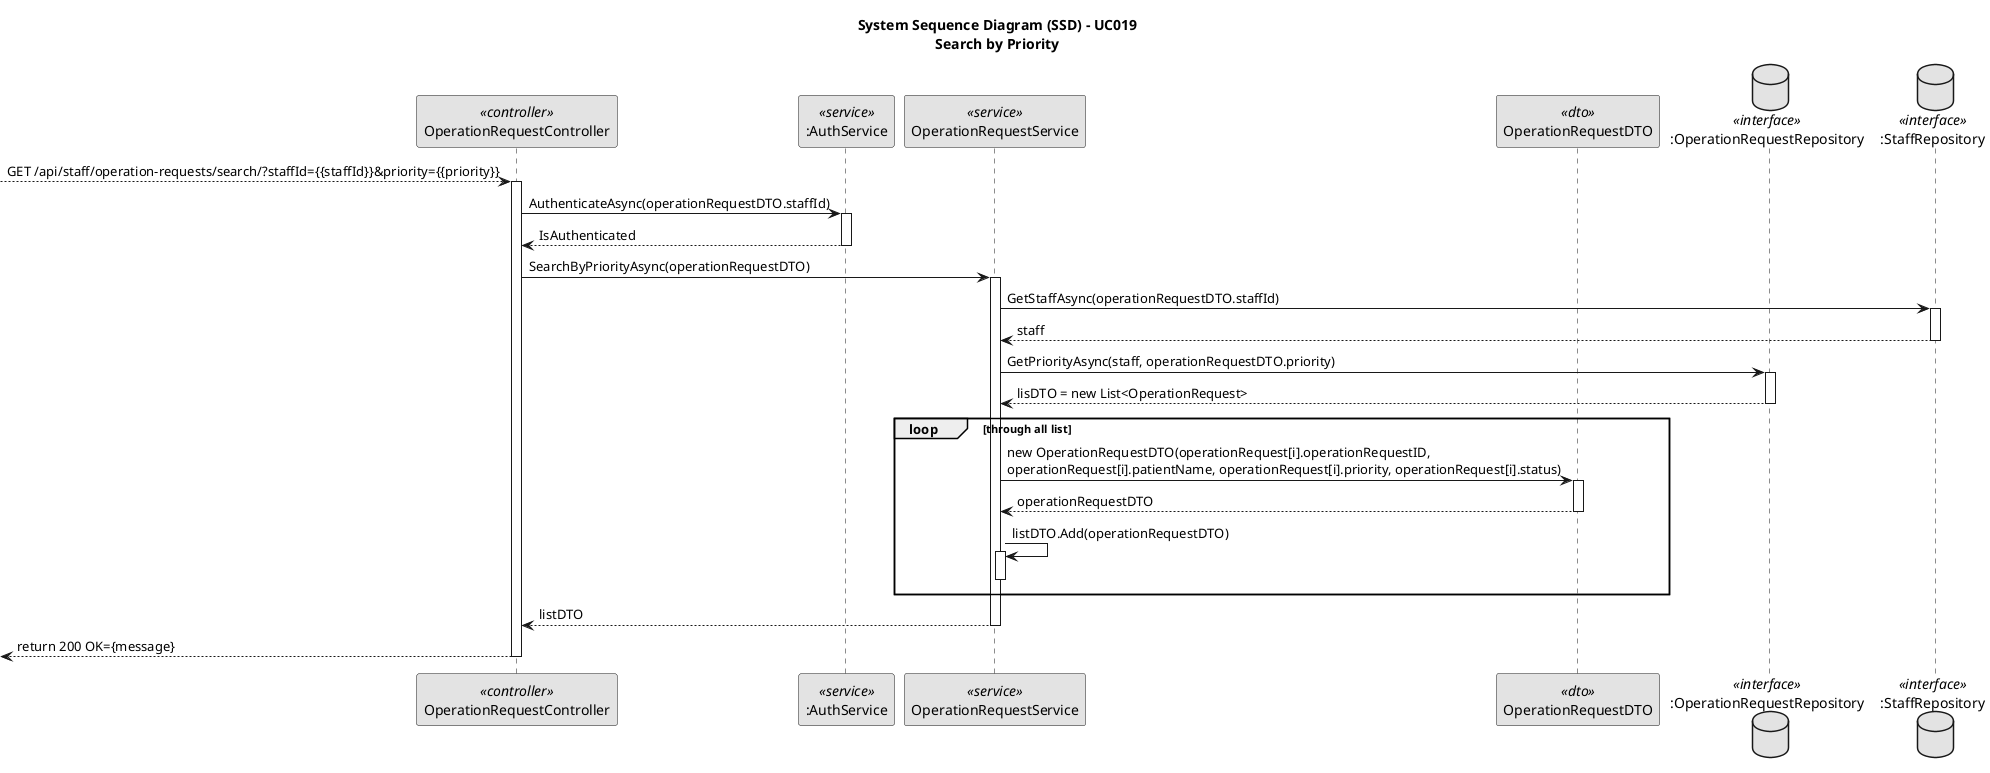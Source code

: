 @startuml "uc019-system-sequence-diagram_search-priority"
skinparam monochrome true
skinparam packageStyle rectangle
skinparam shadowing false

title System Sequence Diagram (SSD) - UC019\nSearch by Priority
participant OperationRequestController as Controller <<controller>>
participant ":AuthService" as AuthService <<service>>
participant OperationRequestService as Service <<service>>
participant OperationRequestDTO as DTO <<dto>>
database ":OperationRequestRepository" as Repository <<interface>>
database ":StaffRepository" as StaffRepository <<interface>>

--> Controller: GET /api/staff/operation-requests/search/?staffId={{staffId}}&priority={{priority}}
activate Controller
    Controller -> AuthService: AuthenticateAsync(operationRequestDTO.staffId)
    activate AuthService
        AuthService --> Controller: IsAuthenticated
        deactivate AuthService

    Controller -> Service: SearchByPriorityAsync(operationRequestDTO)
    activate Service 
        Service -> StaffRepository: GetStaffAsync(operationRequestDTO.staffId)
        activate StaffRepository
            StaffRepository --> Service: staff
            deactivate StaffRepository 

        Service -> Repository: GetPriorityAsync(staff, operationRequestDTO.priority)
        activate Repository
            Repository --> Service: lisDTO = new List<OperationRequest>
            deactivate Repository
            loop through all list
                Service -> DTO: new OperationRequestDTO(operationRequest[i].operationRequestID,\noperationRequest[i].patientName, operationRequest[i].priority, operationRequest[i].status)
                activate DTO
                    DTO --> Service: operationRequestDTO
                    deactivate DTO
                Service -> Service: listDTO.Add(operationRequestDTO)
                activate Service
                    deactivate Service
            end
        Service --> Controller: listDTO
        deactivate Service

    <-- Controller: return 200 OK={message} 
    deactivate Controller

@enduml